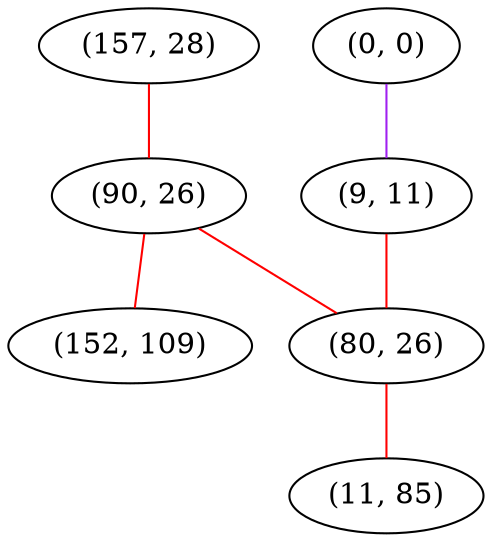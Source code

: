 graph "" {
"(157, 28)";
"(0, 0)";
"(90, 26)";
"(9, 11)";
"(152, 109)";
"(80, 26)";
"(11, 85)";
"(157, 28)" -- "(90, 26)"  [color=red, key=0, weight=1];
"(0, 0)" -- "(9, 11)"  [color=purple, key=0, weight=4];
"(90, 26)" -- "(152, 109)"  [color=red, key=0, weight=1];
"(90, 26)" -- "(80, 26)"  [color=red, key=0, weight=1];
"(9, 11)" -- "(80, 26)"  [color=red, key=0, weight=1];
"(80, 26)" -- "(11, 85)"  [color=red, key=0, weight=1];
}

